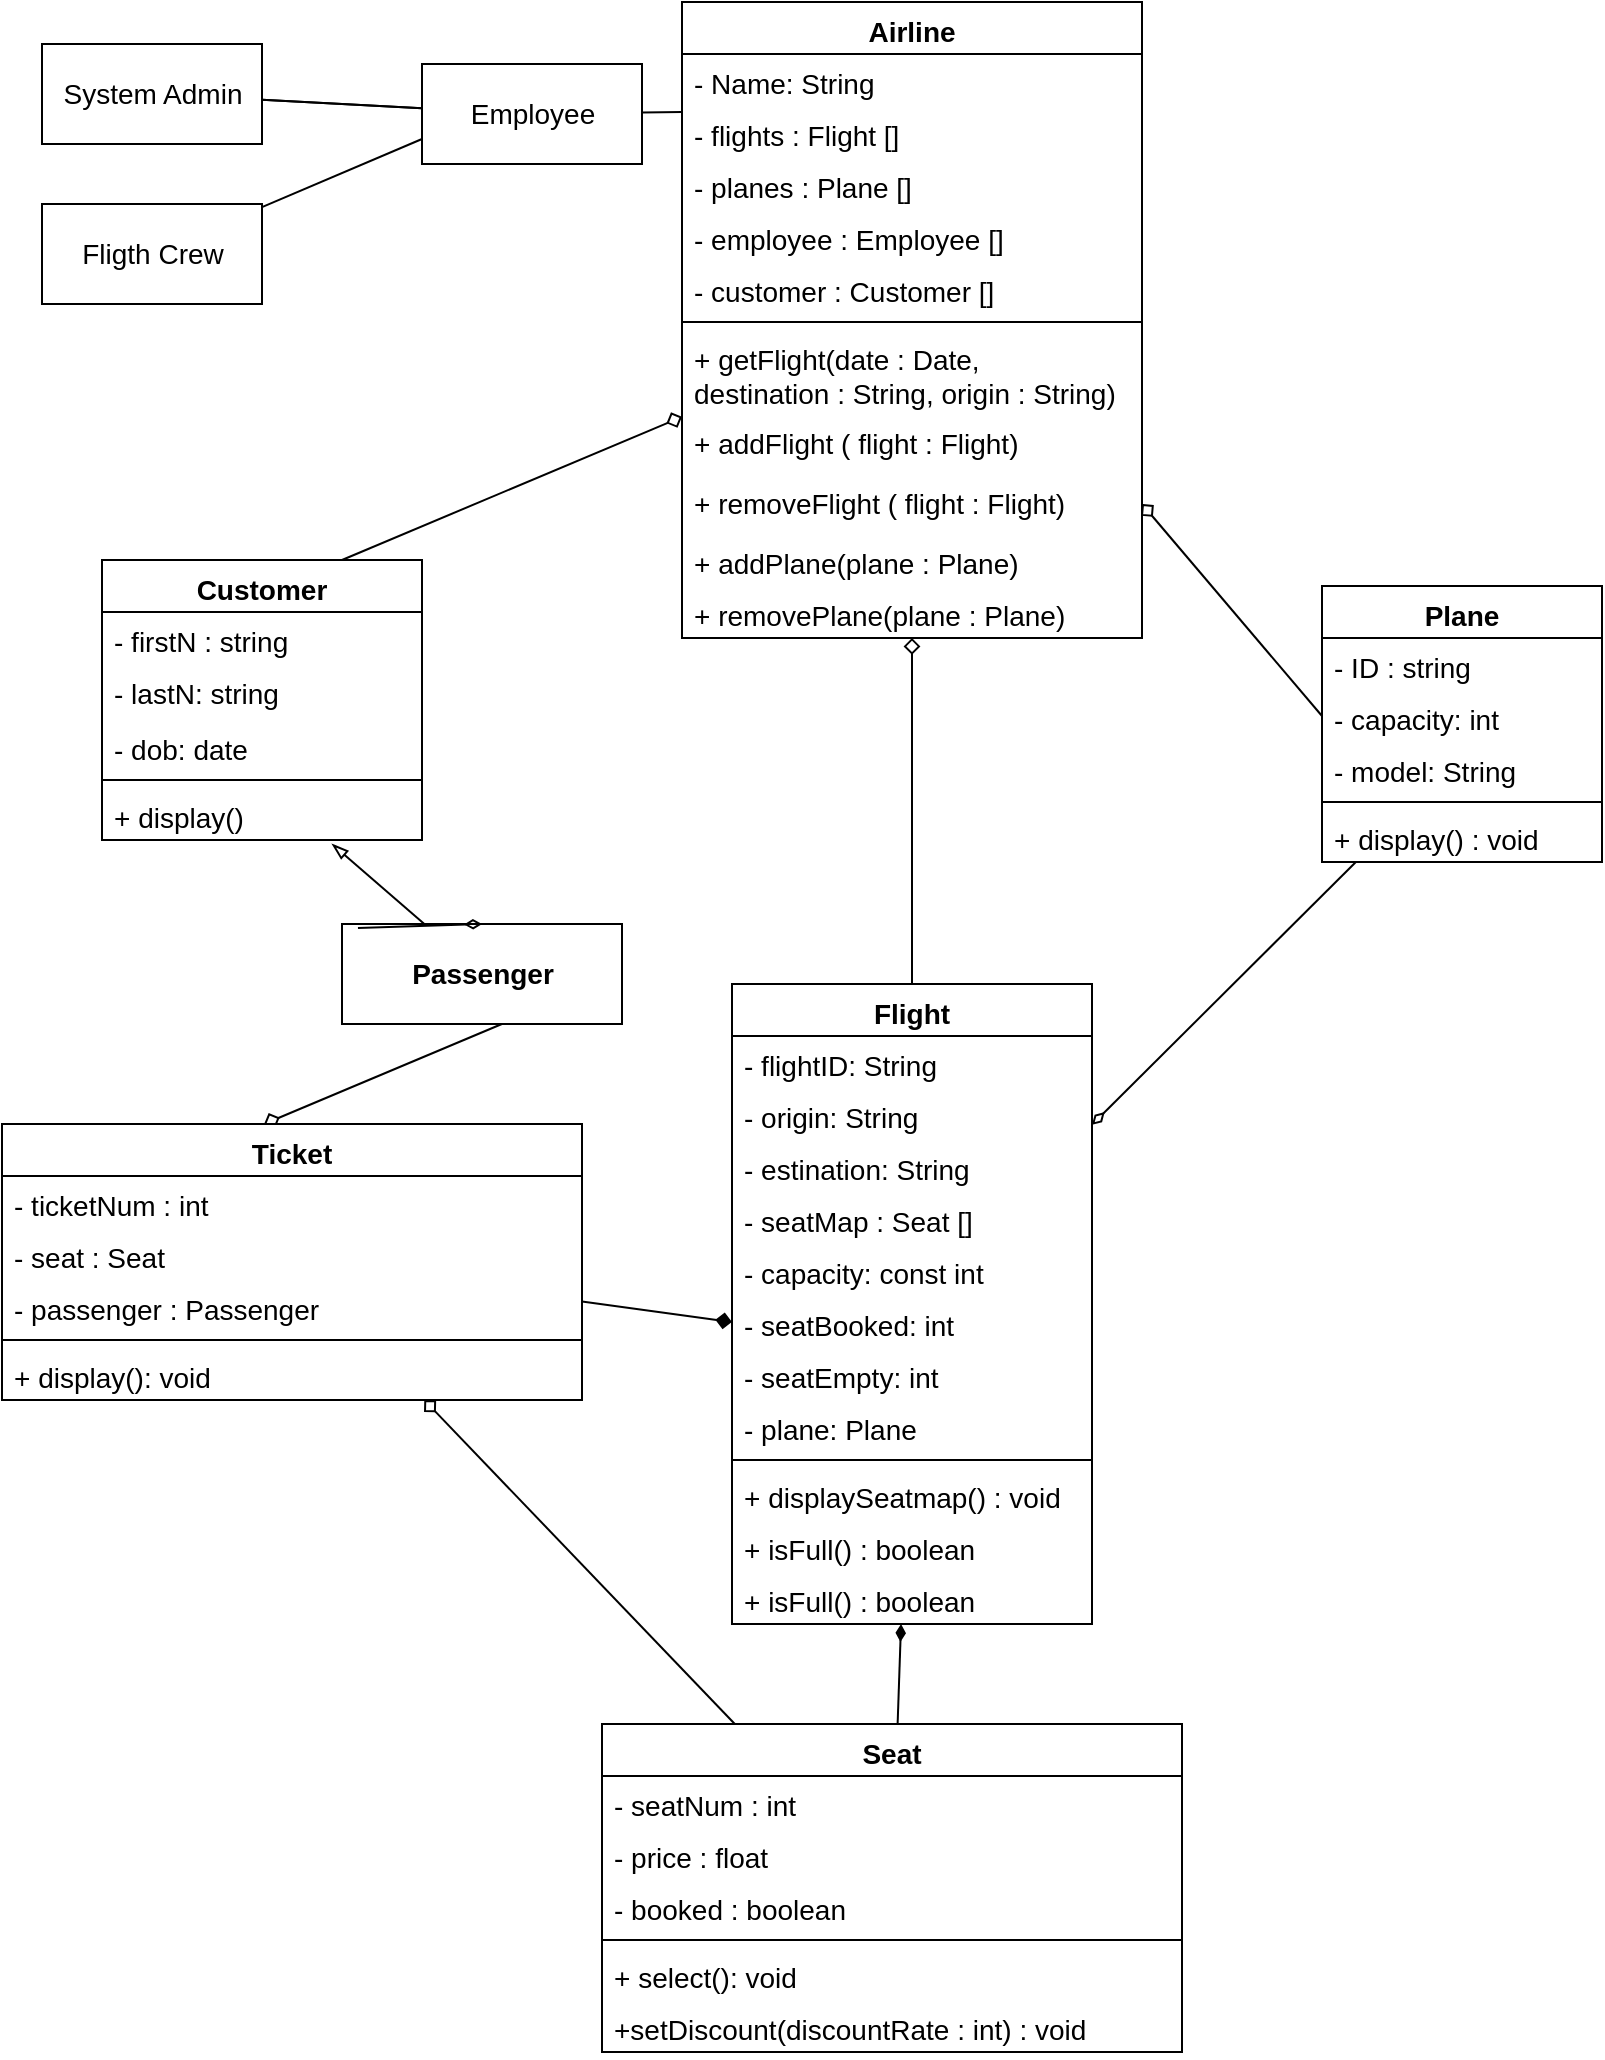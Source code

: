 <mxfile>
    <diagram id="tXew81NuwexT-CEPzeGQ" name="Page-1">
        <mxGraphModel dx="1386" dy="787" grid="1" gridSize="10" guides="1" tooltips="1" connect="1" arrows="1" fold="1" page="1" pageScale="1" pageWidth="850" pageHeight="1100" math="0" shadow="0">
            <root>
                <mxCell id="0"/>
                <mxCell id="1" parent="0"/>
                <mxCell id="15" value="" style="edgeStyle=none;html=1;endArrow=none;endFill=0;exitX=0;exitY=1.115;exitDx=0;exitDy=0;exitPerimeter=0;fontSize=14;" parent="1" source="33" target="14" edge="1">
                    <mxGeometry relative="1" as="geometry">
                        <mxPoint x="420" y="65" as="sourcePoint"/>
                    </mxGeometry>
                </mxCell>
                <mxCell id="17" value="" style="edgeStyle=none;html=1;endArrow=none;endFill=0;fontSize=14;" parent="1" source="14" target="16" edge="1">
                    <mxGeometry relative="1" as="geometry"/>
                </mxCell>
                <mxCell id="18" value="" style="edgeStyle=none;html=1;endArrow=none;endFill=0;fontSize=14;" parent="1" source="14" target="16" edge="1">
                    <mxGeometry relative="1" as="geometry"/>
                </mxCell>
                <mxCell id="14" value="Employee" style="html=1;fontSize=14;" parent="1" vertex="1">
                    <mxGeometry x="230" y="40" width="110" height="50" as="geometry"/>
                </mxCell>
                <mxCell id="16" value="System Admin" style="html=1;fontSize=14;" parent="1" vertex="1">
                    <mxGeometry x="40" y="30" width="110" height="50" as="geometry"/>
                </mxCell>
                <mxCell id="20" style="edgeStyle=none;html=1;entryX=0;entryY=0.75;entryDx=0;entryDy=0;endArrow=none;endFill=0;fontSize=14;" parent="1" source="19" target="14" edge="1">
                    <mxGeometry relative="1" as="geometry"/>
                </mxCell>
                <mxCell id="19" value="Fligth Crew" style="html=1;fontSize=14;" parent="1" vertex="1">
                    <mxGeometry x="40" y="110" width="110" height="50" as="geometry"/>
                </mxCell>
                <mxCell id="142" style="edgeStyle=none;html=1;entryX=0.719;entryY=1.077;entryDx=0;entryDy=0;entryPerimeter=0;fontSize=14;startArrow=none;startFill=0;endArrow=blockThin;endFill=0;" edge="1" parent="1" source="21" target="90">
                    <mxGeometry relative="1" as="geometry"/>
                </mxCell>
                <mxCell id="21" value="&lt;span style=&quot;font-weight: 700;&quot;&gt;Passenger&lt;/span&gt;" style="html=1;fontSize=14;" parent="1" vertex="1">
                    <mxGeometry x="190" y="470" width="140" height="50" as="geometry"/>
                </mxCell>
                <mxCell id="135" style="edgeStyle=none;html=1;fontSize=14;startArrow=diamond;startFill=0;endArrow=none;endFill=0;" edge="1" parent="1" source="32" target="38">
                    <mxGeometry relative="1" as="geometry"/>
                </mxCell>
                <mxCell id="138" style="edgeStyle=none;html=1;entryX=0.75;entryY=0;entryDx=0;entryDy=0;fontSize=14;startArrow=diamond;startFill=0;endArrow=none;endFill=0;" edge="1" parent="1" source="32" target="87">
                    <mxGeometry relative="1" as="geometry"/>
                </mxCell>
                <mxCell id="32" value="Airline" style="swimlane;fontStyle=1;align=center;verticalAlign=top;childLayout=stackLayout;horizontal=1;startSize=26;horizontalStack=0;resizeParent=1;resizeParentMax=0;resizeLast=0;collapsible=1;marginBottom=0;fontSize=14;" vertex="1" parent="1">
                    <mxGeometry x="360" y="9" width="230" height="318" as="geometry"/>
                </mxCell>
                <mxCell id="33" value="- Name: String&#10;" style="text;strokeColor=none;fillColor=none;align=left;verticalAlign=top;spacingLeft=4;spacingRight=4;overflow=hidden;rotatable=0;points=[[0,0.5],[1,0.5]];portConstraint=eastwest;fontSize=14;" vertex="1" parent="32">
                    <mxGeometry y="26" width="230" height="26" as="geometry"/>
                </mxCell>
                <mxCell id="36" value="- flights : Flight []" style="text;strokeColor=none;fillColor=none;align=left;verticalAlign=top;spacingLeft=4;spacingRight=4;overflow=hidden;rotatable=0;points=[[0,0.5],[1,0.5]];portConstraint=eastwest;fontSize=14;" vertex="1" parent="32">
                    <mxGeometry y="52" width="230" height="26" as="geometry"/>
                </mxCell>
                <mxCell id="119" value="- planes : Plane []&#10;" style="text;strokeColor=none;fillColor=none;align=left;verticalAlign=top;spacingLeft=4;spacingRight=4;overflow=hidden;rotatable=0;points=[[0,0.5],[1,0.5]];portConstraint=eastwest;fontSize=14;" vertex="1" parent="32">
                    <mxGeometry y="78" width="230" height="26" as="geometry"/>
                </mxCell>
                <mxCell id="120" value="- employee : Employee []&#10;" style="text;strokeColor=none;fillColor=none;align=left;verticalAlign=top;spacingLeft=4;spacingRight=4;overflow=hidden;rotatable=0;points=[[0,0.5],[1,0.5]];portConstraint=eastwest;fontSize=14;" vertex="1" parent="32">
                    <mxGeometry y="104" width="230" height="26" as="geometry"/>
                </mxCell>
                <mxCell id="141" value="- customer : Customer []&#10;" style="text;strokeColor=none;fillColor=none;align=left;verticalAlign=top;spacingLeft=4;spacingRight=4;overflow=hidden;rotatable=0;points=[[0,0.5],[1,0.5]];portConstraint=eastwest;fontSize=14;" vertex="1" parent="32">
                    <mxGeometry y="130" width="230" height="26" as="geometry"/>
                </mxCell>
                <mxCell id="34" value="" style="line;strokeWidth=1;fillColor=none;align=left;verticalAlign=middle;spacingTop=-1;spacingLeft=3;spacingRight=3;rotatable=0;labelPosition=right;points=[];portConstraint=eastwest;strokeColor=inherit;fontSize=14;" vertex="1" parent="32">
                    <mxGeometry y="156" width="230" height="8" as="geometry"/>
                </mxCell>
                <mxCell id="128" value="+ getFlight(date : Date, &#10;destination : String, origin : String) " style="text;strokeColor=none;fillColor=none;align=left;verticalAlign=top;spacingLeft=4;spacingRight=4;overflow=hidden;rotatable=0;points=[[0,0.5],[1,0.5]];portConstraint=eastwest;fontSize=14;" vertex="1" parent="32">
                    <mxGeometry y="164" width="230" height="42" as="geometry"/>
                </mxCell>
                <mxCell id="129" value="+ addFlight ( flight : Flight)" style="text;strokeColor=none;fillColor=none;align=left;verticalAlign=top;spacingLeft=4;spacingRight=4;overflow=hidden;rotatable=0;points=[[0,0.5],[1,0.5]];portConstraint=eastwest;fontSize=14;" vertex="1" parent="32">
                    <mxGeometry y="206" width="230" height="30" as="geometry"/>
                </mxCell>
                <mxCell id="124" value="+ removeFlight ( flight : Flight)" style="text;strokeColor=none;fillColor=none;align=left;verticalAlign=top;spacingLeft=4;spacingRight=4;overflow=hidden;rotatable=0;points=[[0,0.5],[1,0.5]];portConstraint=eastwest;fontSize=14;" vertex="1" parent="32">
                    <mxGeometry y="236" width="230" height="30" as="geometry"/>
                </mxCell>
                <mxCell id="126" value="+ addPlane(plane : Plane)" style="text;strokeColor=none;fillColor=none;align=left;verticalAlign=top;spacingLeft=4;spacingRight=4;overflow=hidden;rotatable=0;points=[[0,0.5],[1,0.5]];portConstraint=eastwest;fontSize=14;" vertex="1" parent="32">
                    <mxGeometry y="266" width="230" height="26" as="geometry"/>
                </mxCell>
                <mxCell id="35" value="+ removePlane(plane : Plane)" style="text;strokeColor=none;fillColor=none;align=left;verticalAlign=top;spacingLeft=4;spacingRight=4;overflow=hidden;rotatable=0;points=[[0,0.5],[1,0.5]];portConstraint=eastwest;fontSize=14;" vertex="1" parent="32">
                    <mxGeometry y="292" width="230" height="26" as="geometry"/>
                </mxCell>
                <mxCell id="62" value="" style="edgeStyle=none;html=1;fontSize=14;startArrow=diamondThin;startFill=1;endArrow=none;endFill=0;" edge="1" parent="1" source="38" target="55">
                    <mxGeometry relative="1" as="geometry"/>
                </mxCell>
                <mxCell id="115" value="" style="edgeStyle=none;html=1;fontSize=14;startArrow=diamondThin;startFill=0;endArrow=none;endFill=0;entryX=0.121;entryY=1;entryDx=0;entryDy=0;entryPerimeter=0;" edge="1" parent="1" source="38" target="113">
                    <mxGeometry relative="1" as="geometry">
                        <mxPoint x="690" y="420.754" as="targetPoint"/>
                    </mxGeometry>
                </mxCell>
                <mxCell id="38" value="Flight" style="swimlane;fontStyle=1;align=center;verticalAlign=top;childLayout=stackLayout;horizontal=1;startSize=26;horizontalStack=0;resizeParent=1;resizeParentMax=0;resizeLast=0;collapsible=1;marginBottom=0;fontSize=14;" vertex="1" parent="1">
                    <mxGeometry x="385" y="500" width="180" height="320" as="geometry"/>
                </mxCell>
                <mxCell id="39" value="- flightID: String&#10;" style="text;strokeColor=none;fillColor=none;align=left;verticalAlign=top;spacingLeft=4;spacingRight=4;overflow=hidden;rotatable=0;points=[[0,0.5],[1,0.5]];portConstraint=eastwest;fontSize=14;" vertex="1" parent="38">
                    <mxGeometry y="26" width="180" height="26" as="geometry"/>
                </mxCell>
                <mxCell id="133" value="- origin: String&#10;" style="text;strokeColor=none;fillColor=none;align=left;verticalAlign=top;spacingLeft=4;spacingRight=4;overflow=hidden;rotatable=0;points=[[0,0.5],[1,0.5]];portConstraint=eastwest;fontSize=14;" vertex="1" parent="38">
                    <mxGeometry y="52" width="180" height="26" as="geometry"/>
                </mxCell>
                <mxCell id="134" value="- estination: String&#10;" style="text;strokeColor=none;fillColor=none;align=left;verticalAlign=top;spacingLeft=4;spacingRight=4;overflow=hidden;rotatable=0;points=[[0,0.5],[1,0.5]];portConstraint=eastwest;fontSize=14;" vertex="1" parent="38">
                    <mxGeometry y="78" width="180" height="26" as="geometry"/>
                </mxCell>
                <mxCell id="44" value="- seatMap : Seat []" style="text;strokeColor=none;fillColor=none;align=left;verticalAlign=top;spacingLeft=4;spacingRight=4;overflow=hidden;rotatable=0;points=[[0,0.5],[1,0.5]];portConstraint=eastwest;fontSize=14;" vertex="1" parent="38">
                    <mxGeometry y="104" width="180" height="26" as="geometry"/>
                </mxCell>
                <mxCell id="45" value="- capacity: const int" style="text;strokeColor=none;fillColor=none;align=left;verticalAlign=top;spacingLeft=4;spacingRight=4;overflow=hidden;rotatable=0;points=[[0,0.5],[1,0.5]];portConstraint=eastwest;fontSize=14;" vertex="1" parent="38">
                    <mxGeometry y="130" width="180" height="26" as="geometry"/>
                </mxCell>
                <mxCell id="64" value="- seatBooked: int" style="text;strokeColor=none;fillColor=none;align=left;verticalAlign=top;spacingLeft=4;spacingRight=4;overflow=hidden;rotatable=0;points=[[0,0.5],[1,0.5]];portConstraint=eastwest;fontSize=14;" vertex="1" parent="38">
                    <mxGeometry y="156" width="180" height="26" as="geometry"/>
                </mxCell>
                <mxCell id="118" value="- seatEmpty: int" style="text;strokeColor=none;fillColor=none;align=left;verticalAlign=top;spacingLeft=4;spacingRight=4;overflow=hidden;rotatable=0;points=[[0,0.5],[1,0.5]];portConstraint=eastwest;fontSize=14;" vertex="1" parent="38">
                    <mxGeometry y="182" width="180" height="26" as="geometry"/>
                </mxCell>
                <mxCell id="65" value="- plane: Plane" style="text;strokeColor=none;fillColor=none;align=left;verticalAlign=top;spacingLeft=4;spacingRight=4;overflow=hidden;rotatable=0;points=[[0,0.5],[1,0.5]];portConstraint=eastwest;fontSize=14;" vertex="1" parent="38">
                    <mxGeometry y="208" width="180" height="26" as="geometry"/>
                </mxCell>
                <mxCell id="41" value="" style="line;strokeWidth=1;fillColor=none;align=left;verticalAlign=middle;spacingTop=-1;spacingLeft=3;spacingRight=3;rotatable=0;labelPosition=right;points=[];portConstraint=eastwest;strokeColor=inherit;fontSize=14;" vertex="1" parent="38">
                    <mxGeometry y="234" width="180" height="8" as="geometry"/>
                </mxCell>
                <mxCell id="42" value="+ displaySeatmap() : void" style="text;strokeColor=none;fillColor=none;align=left;verticalAlign=top;spacingLeft=4;spacingRight=4;overflow=hidden;rotatable=0;points=[[0,0.5],[1,0.5]];portConstraint=eastwest;fontSize=14;" vertex="1" parent="38">
                    <mxGeometry y="242" width="180" height="26" as="geometry"/>
                </mxCell>
                <mxCell id="47" value="+ isFull() : boolean" style="text;strokeColor=none;fillColor=none;align=left;verticalAlign=top;spacingLeft=4;spacingRight=4;overflow=hidden;rotatable=0;points=[[0,0.5],[1,0.5]];portConstraint=eastwest;fontSize=14;" vertex="1" parent="38">
                    <mxGeometry y="268" width="180" height="26" as="geometry"/>
                </mxCell>
                <mxCell id="143" value="+ isFull() : boolean" style="text;strokeColor=none;fillColor=none;align=left;verticalAlign=top;spacingLeft=4;spacingRight=4;overflow=hidden;rotatable=0;points=[[0,0.5],[1,0.5]];portConstraint=eastwest;fontSize=14;" vertex="1" parent="38">
                    <mxGeometry y="294" width="180" height="26" as="geometry"/>
                </mxCell>
                <mxCell id="75" value="" style="edgeStyle=none;html=1;fontSize=14;startArrow=none;startFill=0;endArrow=diamond;endFill=0;" edge="1" parent="1" source="55" target="68">
                    <mxGeometry relative="1" as="geometry"/>
                </mxCell>
                <mxCell id="55" value="Seat" style="swimlane;fontStyle=1;align=center;verticalAlign=top;childLayout=stackLayout;horizontal=1;startSize=26;horizontalStack=0;resizeParent=1;resizeParentMax=0;resizeLast=0;collapsible=1;marginBottom=0;fontSize=14;" vertex="1" parent="1">
                    <mxGeometry x="320" y="870" width="290" height="164" as="geometry"/>
                </mxCell>
                <mxCell id="56" value="- seatNum : int" style="text;strokeColor=none;fillColor=none;align=left;verticalAlign=top;spacingLeft=4;spacingRight=4;overflow=hidden;rotatable=0;points=[[0,0.5],[1,0.5]];portConstraint=eastwest;fontSize=14;" vertex="1" parent="55">
                    <mxGeometry y="26" width="290" height="26" as="geometry"/>
                </mxCell>
                <mxCell id="57" value="- price : float" style="text;strokeColor=none;fillColor=none;align=left;verticalAlign=top;spacingLeft=4;spacingRight=4;overflow=hidden;rotatable=0;points=[[0,0.5],[1,0.5]];portConstraint=eastwest;fontSize=14;" vertex="1" parent="55">
                    <mxGeometry y="52" width="290" height="26" as="geometry"/>
                </mxCell>
                <mxCell id="58" value="- booked : boolean" style="text;strokeColor=none;fillColor=none;align=left;verticalAlign=top;spacingLeft=4;spacingRight=4;overflow=hidden;rotatable=0;points=[[0,0.5],[1,0.5]];portConstraint=eastwest;fontSize=14;" vertex="1" parent="55">
                    <mxGeometry y="78" width="290" height="26" as="geometry"/>
                </mxCell>
                <mxCell id="59" value="" style="line;strokeWidth=1;fillColor=none;align=left;verticalAlign=middle;spacingTop=-1;spacingLeft=3;spacingRight=3;rotatable=0;labelPosition=right;points=[];portConstraint=eastwest;strokeColor=inherit;fontSize=14;" vertex="1" parent="55">
                    <mxGeometry y="104" width="290" height="8" as="geometry"/>
                </mxCell>
                <mxCell id="61" value="+ select(): void" style="text;strokeColor=none;fillColor=none;align=left;verticalAlign=top;spacingLeft=4;spacingRight=4;overflow=hidden;rotatable=0;points=[[0,0.5],[1,0.5]];portConstraint=eastwest;fontSize=14;" vertex="1" parent="55">
                    <mxGeometry y="112" width="290" height="26" as="geometry"/>
                </mxCell>
                <mxCell id="66" value="+setDiscount(discountRate : int) : void" style="text;strokeColor=none;fillColor=none;align=left;verticalAlign=top;spacingLeft=4;spacingRight=4;overflow=hidden;rotatable=0;points=[[0,0.5],[1,0.5]];portConstraint=eastwest;fontSize=14;" vertex="1" parent="55">
                    <mxGeometry y="138" width="290" height="26" as="geometry"/>
                </mxCell>
                <mxCell id="76" style="edgeStyle=none;html=1;entryX=0;entryY=0.5;entryDx=0;entryDy=0;fontSize=14;startArrow=none;startFill=0;endArrow=diamond;endFill=1;" edge="1" parent="1" source="68" target="64">
                    <mxGeometry relative="1" as="geometry"/>
                </mxCell>
                <mxCell id="140" style="edgeStyle=none;html=1;entryX=0.571;entryY=1;entryDx=0;entryDy=0;entryPerimeter=0;fontSize=14;startArrow=diamond;startFill=0;endArrow=none;endFill=0;exitX=0.452;exitY=0;exitDx=0;exitDy=0;exitPerimeter=0;" edge="1" parent="1" source="68" target="21">
                    <mxGeometry relative="1" as="geometry"/>
                </mxCell>
                <mxCell id="68" value="Ticket" style="swimlane;fontStyle=1;align=center;verticalAlign=top;childLayout=stackLayout;horizontal=1;startSize=26;horizontalStack=0;resizeParent=1;resizeParentMax=0;resizeLast=0;collapsible=1;marginBottom=0;fontSize=14;" vertex="1" parent="1">
                    <mxGeometry x="20" y="570" width="290" height="138" as="geometry"/>
                </mxCell>
                <mxCell id="69" value="- ticketNum : int" style="text;strokeColor=none;fillColor=none;align=left;verticalAlign=top;spacingLeft=4;spacingRight=4;overflow=hidden;rotatable=0;points=[[0,0.5],[1,0.5]];portConstraint=eastwest;fontSize=14;" vertex="1" parent="68">
                    <mxGeometry y="26" width="290" height="26" as="geometry"/>
                </mxCell>
                <mxCell id="82" value="- seat : Seat" style="text;strokeColor=none;fillColor=none;align=left;verticalAlign=top;spacingLeft=4;spacingRight=4;overflow=hidden;rotatable=0;points=[[0,0.5],[1,0.5]];portConstraint=eastwest;fontSize=14;" vertex="1" parent="68">
                    <mxGeometry y="52" width="290" height="26" as="geometry"/>
                </mxCell>
                <mxCell id="70" value="- passenger : Passenger" style="text;strokeColor=none;fillColor=none;align=left;verticalAlign=top;spacingLeft=4;spacingRight=4;overflow=hidden;rotatable=0;points=[[0,0.5],[1,0.5]];portConstraint=eastwest;fontSize=14;" vertex="1" parent="68">
                    <mxGeometry y="78" width="290" height="26" as="geometry"/>
                </mxCell>
                <mxCell id="72" value="" style="line;strokeWidth=1;fillColor=none;align=left;verticalAlign=middle;spacingTop=-1;spacingLeft=3;spacingRight=3;rotatable=0;labelPosition=right;points=[];portConstraint=eastwest;strokeColor=inherit;fontSize=14;" vertex="1" parent="68">
                    <mxGeometry y="104" width="290" height="8" as="geometry"/>
                </mxCell>
                <mxCell id="73" value="+ display(): void" style="text;strokeColor=none;fillColor=none;align=left;verticalAlign=top;spacingLeft=4;spacingRight=4;overflow=hidden;rotatable=0;points=[[0,0.5],[1,0.5]];portConstraint=eastwest;fontSize=14;" vertex="1" parent="68">
                    <mxGeometry y="112" width="290" height="26" as="geometry"/>
                </mxCell>
                <mxCell id="87" value="Customer" style="swimlane;fontStyle=1;align=center;verticalAlign=top;childLayout=stackLayout;horizontal=1;startSize=26;horizontalStack=0;resizeParent=1;resizeParentMax=0;resizeLast=0;collapsible=1;marginBottom=0;fontSize=14;" vertex="1" parent="1">
                    <mxGeometry x="70" y="288" width="160" height="140" as="geometry"/>
                </mxCell>
                <mxCell id="88" value="- firstN : string" style="text;strokeColor=none;fillColor=none;align=left;verticalAlign=top;spacingLeft=4;spacingRight=4;overflow=hidden;rotatable=0;points=[[0,0.5],[1,0.5]];portConstraint=eastwest;fontSize=14;" vertex="1" parent="87">
                    <mxGeometry y="26" width="160" height="26" as="geometry"/>
                </mxCell>
                <mxCell id="91" value="- lastN: string" style="text;strokeColor=none;fillColor=none;align=left;verticalAlign=top;spacingLeft=4;spacingRight=4;overflow=hidden;rotatable=0;points=[[0,0.5],[1,0.5]];portConstraint=eastwest;fontSize=14;" vertex="1" parent="87">
                    <mxGeometry y="52" width="160" height="28" as="geometry"/>
                </mxCell>
                <mxCell id="92" value="- dob: date" style="text;strokeColor=none;fillColor=none;align=left;verticalAlign=top;spacingLeft=4;spacingRight=4;overflow=hidden;rotatable=0;points=[[0,0.5],[1,0.5]];portConstraint=eastwest;fontSize=14;" vertex="1" parent="87">
                    <mxGeometry y="80" width="160" height="26" as="geometry"/>
                </mxCell>
                <mxCell id="89" value="" style="line;strokeWidth=1;fillColor=none;align=left;verticalAlign=middle;spacingTop=-1;spacingLeft=3;spacingRight=3;rotatable=0;labelPosition=right;points=[];portConstraint=eastwest;strokeColor=inherit;fontSize=14;" vertex="1" parent="87">
                    <mxGeometry y="106" width="160" height="8" as="geometry"/>
                </mxCell>
                <mxCell id="90" value="+ display()" style="text;strokeColor=none;fillColor=none;align=left;verticalAlign=top;spacingLeft=4;spacingRight=4;overflow=hidden;rotatable=0;points=[[0,0.5],[1,0.5]];portConstraint=eastwest;fontSize=14;" vertex="1" parent="87">
                    <mxGeometry y="114" width="160" height="26" as="geometry"/>
                </mxCell>
                <mxCell id="106" value="Plane" style="swimlane;fontStyle=1;align=center;verticalAlign=top;childLayout=stackLayout;horizontal=1;startSize=26;horizontalStack=0;resizeParent=1;resizeParentMax=0;resizeLast=0;collapsible=1;marginBottom=0;fontSize=14;" vertex="1" parent="1">
                    <mxGeometry x="680" y="301" width="140" height="138" as="geometry"/>
                </mxCell>
                <mxCell id="107" value="- ID : string" style="text;strokeColor=none;fillColor=none;align=left;verticalAlign=top;spacingLeft=4;spacingRight=4;overflow=hidden;rotatable=0;points=[[0,0.5],[1,0.5]];portConstraint=eastwest;fontSize=14;" vertex="1" parent="106">
                    <mxGeometry y="26" width="140" height="26" as="geometry"/>
                </mxCell>
                <mxCell id="108" value="- capacity: int" style="text;strokeColor=none;fillColor=none;align=left;verticalAlign=top;spacingLeft=4;spacingRight=4;overflow=hidden;rotatable=0;points=[[0,0.5],[1,0.5]];portConstraint=eastwest;fontSize=14;" vertex="1" parent="106">
                    <mxGeometry y="52" width="140" height="26" as="geometry"/>
                </mxCell>
                <mxCell id="109" value="- model: String" style="text;strokeColor=none;fillColor=none;align=left;verticalAlign=top;spacingLeft=4;spacingRight=4;overflow=hidden;rotatable=0;points=[[0,0.5],[1,0.5]];portConstraint=eastwest;fontSize=14;" vertex="1" parent="106">
                    <mxGeometry y="78" width="140" height="26" as="geometry"/>
                </mxCell>
                <mxCell id="112" value="" style="line;strokeWidth=1;fillColor=none;align=left;verticalAlign=middle;spacingTop=-1;spacingLeft=3;spacingRight=3;rotatable=0;labelPosition=right;points=[];portConstraint=eastwest;strokeColor=inherit;fontSize=14;" vertex="1" parent="106">
                    <mxGeometry y="104" width="140" height="8" as="geometry"/>
                </mxCell>
                <mxCell id="113" value="+ display() : void" style="text;strokeColor=none;fillColor=none;align=left;verticalAlign=top;spacingLeft=4;spacingRight=4;overflow=hidden;rotatable=0;points=[[0,0.5],[1,0.5]];portConstraint=eastwest;fontSize=14;" vertex="1" parent="106">
                    <mxGeometry y="112" width="140" height="26" as="geometry"/>
                </mxCell>
                <mxCell id="121" style="edgeStyle=none;html=1;exitX=0.5;exitY=0;exitDx=0;exitDy=0;entryX=0.057;entryY=0.04;entryDx=0;entryDy=0;entryPerimeter=0;fontSize=14;startArrow=diamondThin;startFill=0;endArrow=none;endFill=0;" edge="1" parent="1" source="21" target="21">
                    <mxGeometry relative="1" as="geometry"/>
                </mxCell>
                <mxCell id="130" style="edgeStyle=none;html=1;entryX=1;entryY=0.5;entryDx=0;entryDy=0;fontSize=14;startArrow=none;startFill=0;endArrow=diamond;endFill=0;exitX=0;exitY=0.5;exitDx=0;exitDy=0;" edge="1" parent="1" source="108" target="124">
                    <mxGeometry relative="1" as="geometry"/>
                </mxCell>
            </root>
        </mxGraphModel>
    </diagram>
</mxfile>